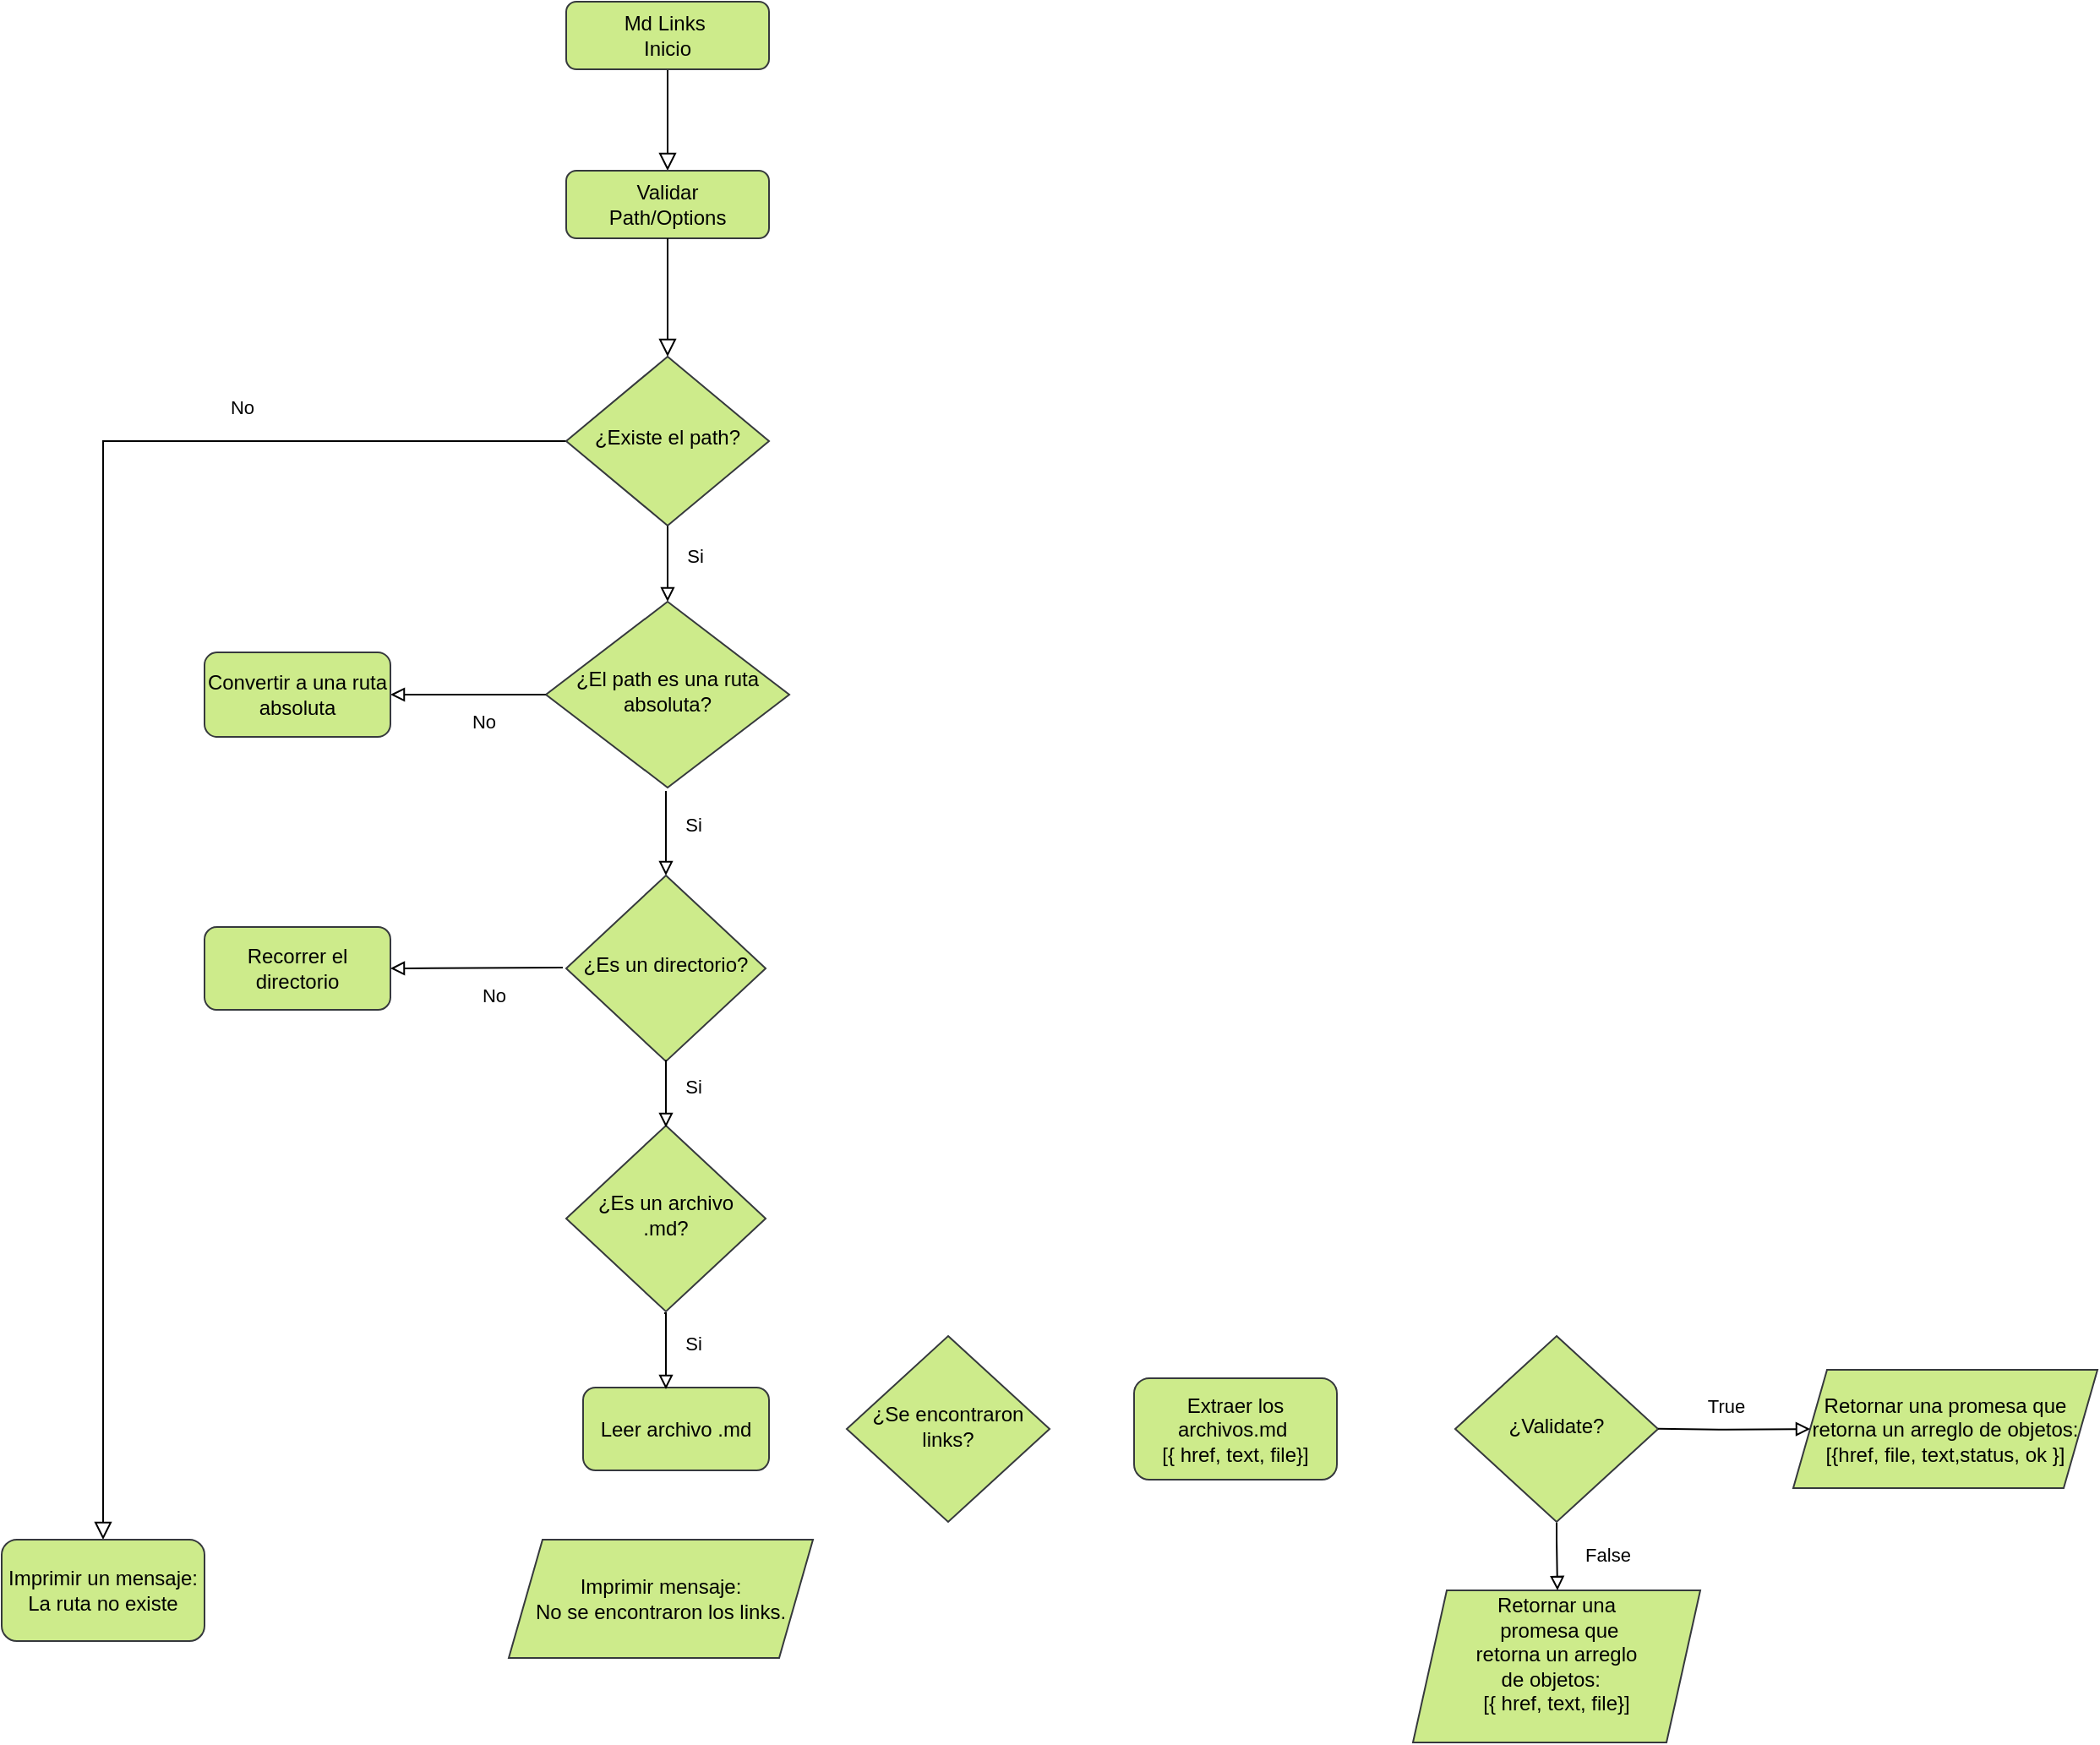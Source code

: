 <mxfile version="21.0.2" type="github">
  <diagram id="C5RBs43oDa-KdzZeNtuy" name="Page-1">
    <mxGraphModel dx="1467" dy="740" grid="1" gridSize="10" guides="1" tooltips="1" connect="1" arrows="1" fold="1" page="1" pageScale="1" pageWidth="827" pageHeight="1169" math="0" shadow="0">
      <root>
        <mxCell id="WIyWlLk6GJQsqaUBKTNV-0" />
        <mxCell id="WIyWlLk6GJQsqaUBKTNV-1" parent="WIyWlLk6GJQsqaUBKTNV-0" />
        <mxCell id="WIyWlLk6GJQsqaUBKTNV-2" value="" style="rounded=0;html=1;jettySize=auto;orthogonalLoop=1;fontSize=11;endArrow=block;endFill=0;endSize=8;strokeWidth=1;shadow=0;labelBackgroundColor=none;edgeStyle=orthogonalEdgeStyle;entryX=0.5;entryY=0;entryDx=0;entryDy=0;" parent="WIyWlLk6GJQsqaUBKTNV-1" source="WIyWlLk6GJQsqaUBKTNV-3" target="WIyWlLk6GJQsqaUBKTNV-7" edge="1">
          <mxGeometry relative="1" as="geometry" />
        </mxCell>
        <mxCell id="WIyWlLk6GJQsqaUBKTNV-3" value="Md Links&amp;nbsp;&lt;br&gt;Inicio" style="rounded=1;whiteSpace=wrap;html=1;fontSize=12;glass=0;strokeWidth=1;shadow=0;fillColor=#cdeb8b;strokeColor=#36393d;" parent="WIyWlLk6GJQsqaUBKTNV-1" vertex="1">
          <mxGeometry x="354" y="90" width="120" height="40" as="geometry" />
        </mxCell>
        <mxCell id="WIyWlLk6GJQsqaUBKTNV-4" value="No" style="rounded=0;html=1;jettySize=auto;orthogonalLoop=1;fontSize=11;endArrow=block;endFill=0;endSize=8;strokeWidth=1;shadow=0;labelBackgroundColor=none;edgeStyle=orthogonalEdgeStyle;exitX=0;exitY=0.5;exitDx=0;exitDy=0;entryX=0.5;entryY=0;entryDx=0;entryDy=0;" parent="WIyWlLk6GJQsqaUBKTNV-1" source="WIyWlLk6GJQsqaUBKTNV-10" target="amFgFXvFA-CJ1mFteOLE-128" edge="1">
          <mxGeometry x="-0.584" y="-20" relative="1" as="geometry">
            <mxPoint as="offset" />
            <mxPoint x="150" y="310" as="sourcePoint" />
            <mxPoint x="80" y="720" as="targetPoint" />
            <Array as="points">
              <mxPoint x="80" y="350" />
            </Array>
          </mxGeometry>
        </mxCell>
        <mxCell id="WIyWlLk6GJQsqaUBKTNV-7" value="Validar&lt;br&gt;Path/Options" style="rounded=1;whiteSpace=wrap;html=1;fontSize=12;glass=0;strokeWidth=1;shadow=0;fillColor=#cdeb8b;strokeColor=#36393d;" parent="WIyWlLk6GJQsqaUBKTNV-1" vertex="1">
          <mxGeometry x="354" y="190" width="120" height="40" as="geometry" />
        </mxCell>
        <mxCell id="WIyWlLk6GJQsqaUBKTNV-8" value="Si" style="rounded=0;html=1;jettySize=auto;orthogonalLoop=1;fontSize=11;endArrow=block;endFill=0;strokeWidth=1;shadow=0;labelBackgroundColor=none;edgeStyle=orthogonalEdgeStyle;entryX=0.5;entryY=0;entryDx=0;entryDy=0;entryPerimeter=0;" parent="WIyWlLk6GJQsqaUBKTNV-1" source="WIyWlLk6GJQsqaUBKTNV-10" target="amFgFXvFA-CJ1mFteOLE-4" edge="1">
          <mxGeometry x="-0.2" y="16" relative="1" as="geometry">
            <mxPoint as="offset" />
            <mxPoint x="220" y="430" as="targetPoint" />
            <Array as="points">
              <mxPoint x="414" y="410" />
              <mxPoint x="414" y="410" />
            </Array>
          </mxGeometry>
        </mxCell>
        <mxCell id="WIyWlLk6GJQsqaUBKTNV-10" value="¿Existe el path?" style="rhombus;whiteSpace=wrap;html=1;shadow=0;fontFamily=Helvetica;fontSize=12;align=center;strokeWidth=1;spacing=6;spacingTop=-4;fillColor=#cdeb8b;strokeColor=#36393d;" parent="WIyWlLk6GJQsqaUBKTNV-1" vertex="1">
          <mxGeometry x="354" y="300" width="120" height="100" as="geometry" />
        </mxCell>
        <mxCell id="amFgFXvFA-CJ1mFteOLE-3" value="" style="rounded=0;html=1;jettySize=auto;orthogonalLoop=1;fontSize=11;endArrow=block;endFill=0;endSize=8;strokeWidth=1;shadow=0;labelBackgroundColor=none;edgeStyle=orthogonalEdgeStyle;exitX=0.5;exitY=1;exitDx=0;exitDy=0;entryX=0.5;entryY=0;entryDx=0;entryDy=0;" edge="1" parent="WIyWlLk6GJQsqaUBKTNV-1" source="WIyWlLk6GJQsqaUBKTNV-7" target="WIyWlLk6GJQsqaUBKTNV-10">
          <mxGeometry relative="1" as="geometry">
            <mxPoint x="170" y="250" as="sourcePoint" />
            <mxPoint x="220" y="280" as="targetPoint" />
            <Array as="points" />
          </mxGeometry>
        </mxCell>
        <mxCell id="amFgFXvFA-CJ1mFteOLE-4" value="¿El path es una ruta absoluta?" style="rhombus;whiteSpace=wrap;html=1;shadow=0;fontFamily=Helvetica;fontSize=12;align=center;strokeWidth=1;spacing=6;spacingTop=-4;fillColor=#cdeb8b;strokeColor=#36393d;" vertex="1" parent="WIyWlLk6GJQsqaUBKTNV-1">
          <mxGeometry x="342" y="445" width="144" height="110" as="geometry" />
        </mxCell>
        <mxCell id="amFgFXvFA-CJ1mFteOLE-7" value="No" style="rounded=0;html=1;jettySize=auto;orthogonalLoop=1;fontSize=11;endArrow=block;endFill=0;strokeWidth=1;shadow=0;labelBackgroundColor=none;edgeStyle=orthogonalEdgeStyle;" edge="1" parent="WIyWlLk6GJQsqaUBKTNV-1">
          <mxGeometry x="-0.2" y="16" relative="1" as="geometry">
            <mxPoint as="offset" />
            <mxPoint x="342" y="500" as="sourcePoint" />
            <mxPoint x="250" y="500" as="targetPoint" />
            <Array as="points">
              <mxPoint x="262" y="500" />
            </Array>
          </mxGeometry>
        </mxCell>
        <mxCell id="amFgFXvFA-CJ1mFteOLE-8" value="Si" style="rounded=0;html=1;jettySize=auto;orthogonalLoop=1;fontSize=11;endArrow=block;endFill=0;strokeWidth=1;shadow=0;labelBackgroundColor=none;edgeStyle=orthogonalEdgeStyle;entryX=0.5;entryY=0;entryDx=0;entryDy=0;entryPerimeter=0;" edge="1" parent="WIyWlLk6GJQsqaUBKTNV-1">
          <mxGeometry x="-0.2" y="16" relative="1" as="geometry">
            <mxPoint as="offset" />
            <mxPoint x="413" y="557" as="sourcePoint" />
            <mxPoint x="413" y="607" as="targetPoint" />
            <Array as="points">
              <mxPoint x="413" y="567" />
              <mxPoint x="413" y="567" />
            </Array>
          </mxGeometry>
        </mxCell>
        <mxCell id="amFgFXvFA-CJ1mFteOLE-9" value="Convertir a una ruta absoluta" style="rounded=1;whiteSpace=wrap;html=1;fillColor=#cdeb8b;strokeColor=#36393d;" vertex="1" parent="WIyWlLk6GJQsqaUBKTNV-1">
          <mxGeometry x="140" y="475" width="110" height="50" as="geometry" />
        </mxCell>
        <mxCell id="amFgFXvFA-CJ1mFteOLE-10" value="¿Es un directorio?" style="rhombus;whiteSpace=wrap;html=1;shadow=0;fontFamily=Helvetica;fontSize=12;align=center;strokeWidth=1;spacing=6;spacingTop=-4;fillColor=#cdeb8b;strokeColor=#36393d;" vertex="1" parent="WIyWlLk6GJQsqaUBKTNV-1">
          <mxGeometry x="354" y="607" width="118" height="110" as="geometry" />
        </mxCell>
        <mxCell id="amFgFXvFA-CJ1mFteOLE-11" value="Recorrer el directorio" style="rounded=1;whiteSpace=wrap;html=1;fillColor=#cdeb8b;strokeColor=#36393d;" vertex="1" parent="WIyWlLk6GJQsqaUBKTNV-1">
          <mxGeometry x="140" y="637.5" width="110" height="49" as="geometry" />
        </mxCell>
        <mxCell id="amFgFXvFA-CJ1mFteOLE-12" value="¿Es un archivo .md?" style="rhombus;whiteSpace=wrap;html=1;shadow=0;fontFamily=Helvetica;fontSize=12;align=center;strokeWidth=1;spacing=6;spacingTop=-4;fillColor=#cdeb8b;strokeColor=#36393d;" vertex="1" parent="WIyWlLk6GJQsqaUBKTNV-1">
          <mxGeometry x="354" y="755" width="118" height="110" as="geometry" />
        </mxCell>
        <mxCell id="amFgFXvFA-CJ1mFteOLE-125" value="Leer archivo .md" style="rounded=1;whiteSpace=wrap;html=1;fillColor=#cdeb8b;strokeColor=#36393d;" vertex="1" parent="WIyWlLk6GJQsqaUBKTNV-1">
          <mxGeometry x="364" y="910" width="110" height="49" as="geometry" />
        </mxCell>
        <mxCell id="amFgFXvFA-CJ1mFteOLE-126" value="¿Se encontraron links?" style="rhombus;whiteSpace=wrap;html=1;shadow=0;fontFamily=Helvetica;fontSize=12;align=center;strokeWidth=1;spacing=6;spacingTop=-4;fillColor=#cdeb8b;strokeColor=#36393d;" vertex="1" parent="WIyWlLk6GJQsqaUBKTNV-1">
          <mxGeometry x="520" y="879.5" width="120" height="110" as="geometry" />
        </mxCell>
        <mxCell id="amFgFXvFA-CJ1mFteOLE-127" value="Imprimir mensaje:&lt;br&gt;No se encontraron los links." style="shape=parallelogram;perimeter=parallelogramPerimeter;whiteSpace=wrap;html=1;fixedSize=1;fillColor=#cdeb8b;strokeColor=#36393d;" vertex="1" parent="WIyWlLk6GJQsqaUBKTNV-1">
          <mxGeometry x="320" y="1000" width="180" height="70" as="geometry" />
        </mxCell>
        <mxCell id="amFgFXvFA-CJ1mFteOLE-128" value="Imprimir un mensaje: La ruta no existe" style="rounded=1;whiteSpace=wrap;html=1;fillColor=#cdeb8b;strokeColor=#36393d;" vertex="1" parent="WIyWlLk6GJQsqaUBKTNV-1">
          <mxGeometry x="20" y="1000" width="120" height="60" as="geometry" />
        </mxCell>
        <mxCell id="amFgFXvFA-CJ1mFteOLE-129" value="Extraer los archivos.md&amp;nbsp;&lt;br&gt;[{ href, text, file}]" style="rounded=1;whiteSpace=wrap;html=1;fillColor=#cdeb8b;strokeColor=#36393d;" vertex="1" parent="WIyWlLk6GJQsqaUBKTNV-1">
          <mxGeometry x="690" y="904.5" width="120" height="60" as="geometry" />
        </mxCell>
        <mxCell id="amFgFXvFA-CJ1mFteOLE-131" value="¿Validate?" style="rhombus;whiteSpace=wrap;html=1;shadow=0;fontFamily=Helvetica;fontSize=12;align=center;strokeWidth=1;spacing=6;spacingTop=-4;fillColor=#cdeb8b;strokeColor=#36393d;" vertex="1" parent="WIyWlLk6GJQsqaUBKTNV-1">
          <mxGeometry x="880" y="879.5" width="120" height="110" as="geometry" />
        </mxCell>
        <mxCell id="amFgFXvFA-CJ1mFteOLE-133" value="Retornar una promesa que retorna un arreglo de objetos:&lt;br&gt;[{href, file, text,status, ok }]" style="shape=parallelogram;perimeter=parallelogramPerimeter;whiteSpace=wrap;html=1;fixedSize=1;fillColor=#cdeb8b;strokeColor=#36393d;" vertex="1" parent="WIyWlLk6GJQsqaUBKTNV-1">
          <mxGeometry x="1080" y="899.5" width="180" height="70" as="geometry" />
        </mxCell>
        <mxCell id="amFgFXvFA-CJ1mFteOLE-134" value="Retornar una&lt;br&gt;&amp;nbsp;promesa que&lt;br&gt;retorna un arreglo&lt;br&gt;&amp;nbsp;de objetos:&amp;nbsp; &amp;nbsp; &lt;br&gt;[{ href, text, file}]&lt;br&gt;&amp;nbsp;" style="shape=parallelogram;perimeter=parallelogramPerimeter;whiteSpace=wrap;html=1;fixedSize=1;fillColor=#cdeb8b;strokeColor=#36393d;" vertex="1" parent="WIyWlLk6GJQsqaUBKTNV-1">
          <mxGeometry x="855" y="1030" width="170" height="90" as="geometry" />
        </mxCell>
        <mxCell id="amFgFXvFA-CJ1mFteOLE-135" value="Si" style="rounded=0;html=1;jettySize=auto;orthogonalLoop=1;fontSize=11;endArrow=block;endFill=0;strokeWidth=1;shadow=0;labelBackgroundColor=none;edgeStyle=orthogonalEdgeStyle;entryX=0.5;entryY=0;entryDx=0;entryDy=0;entryPerimeter=0;" edge="1" parent="WIyWlLk6GJQsqaUBKTNV-1">
          <mxGeometry x="-0.2" y="16" relative="1" as="geometry">
            <mxPoint as="offset" />
            <mxPoint x="413" y="716" as="sourcePoint" />
            <mxPoint x="413" y="756" as="targetPoint" />
            <Array as="points">
              <mxPoint x="413" y="721" />
            </Array>
          </mxGeometry>
        </mxCell>
        <mxCell id="amFgFXvFA-CJ1mFteOLE-137" value="Si" style="rounded=0;html=1;jettySize=auto;orthogonalLoop=1;fontSize=11;endArrow=block;endFill=0;strokeWidth=1;shadow=0;labelBackgroundColor=none;edgeStyle=orthogonalEdgeStyle;entryX=0.5;entryY=0;entryDx=0;entryDy=0;entryPerimeter=0;exitX=0.5;exitY=1;exitDx=0;exitDy=0;" edge="1" parent="WIyWlLk6GJQsqaUBKTNV-1">
          <mxGeometry x="-0.2" y="16" relative="1" as="geometry">
            <mxPoint as="offset" />
            <mxPoint x="412" y="866" as="sourcePoint" />
            <mxPoint x="413" y="911" as="targetPoint" />
            <Array as="points">
              <mxPoint x="413" y="866" />
            </Array>
          </mxGeometry>
        </mxCell>
        <mxCell id="amFgFXvFA-CJ1mFteOLE-141" value="No" style="rounded=0;html=1;jettySize=auto;orthogonalLoop=1;fontSize=11;endArrow=block;endFill=0;strokeWidth=1;shadow=0;labelBackgroundColor=none;edgeStyle=orthogonalEdgeStyle;entryX=1;entryY=0.5;entryDx=0;entryDy=0;" edge="1" parent="WIyWlLk6GJQsqaUBKTNV-1" target="amFgFXvFA-CJ1mFteOLE-11">
          <mxGeometry x="-0.2" y="16" relative="1" as="geometry">
            <mxPoint as="offset" />
            <mxPoint x="352" y="661.5" as="sourcePoint" />
            <mxPoint x="260" y="661.5" as="targetPoint" />
            <Array as="points" />
          </mxGeometry>
        </mxCell>
        <mxCell id="amFgFXvFA-CJ1mFteOLE-143" value="False" style="rounded=0;html=1;jettySize=auto;orthogonalLoop=1;fontSize=11;endArrow=block;endFill=0;strokeWidth=1;shadow=0;labelBackgroundColor=none;edgeStyle=orthogonalEdgeStyle;entryX=0.5;entryY=0;entryDx=0;entryDy=0;entryPerimeter=0;jumpSize=4;" edge="1" parent="WIyWlLk6GJQsqaUBKTNV-1">
          <mxGeometry x="-0.065" y="29" relative="1" as="geometry">
            <mxPoint as="offset" />
            <mxPoint x="940" y="990" as="sourcePoint" />
            <mxPoint x="940.5" y="1030" as="targetPoint" />
            <Array as="points">
              <mxPoint x="940" y="1000" />
              <mxPoint x="941" y="1000" />
            </Array>
          </mxGeometry>
        </mxCell>
        <mxCell id="amFgFXvFA-CJ1mFteOLE-145" value="True" style="rounded=0;html=1;jettySize=auto;orthogonalLoop=1;fontSize=11;endArrow=block;endFill=0;strokeWidth=1;shadow=0;labelBackgroundColor=none;edgeStyle=orthogonalEdgeStyle;jumpSize=4;" edge="1" parent="WIyWlLk6GJQsqaUBKTNV-1" target="amFgFXvFA-CJ1mFteOLE-133">
          <mxGeometry x="-0.113" y="14" relative="1" as="geometry">
            <mxPoint as="offset" />
            <mxPoint x="1000" y="934.36" as="sourcePoint" />
            <mxPoint x="1080" y="934.36" as="targetPoint" />
            <Array as="points" />
          </mxGeometry>
        </mxCell>
      </root>
    </mxGraphModel>
  </diagram>
</mxfile>

